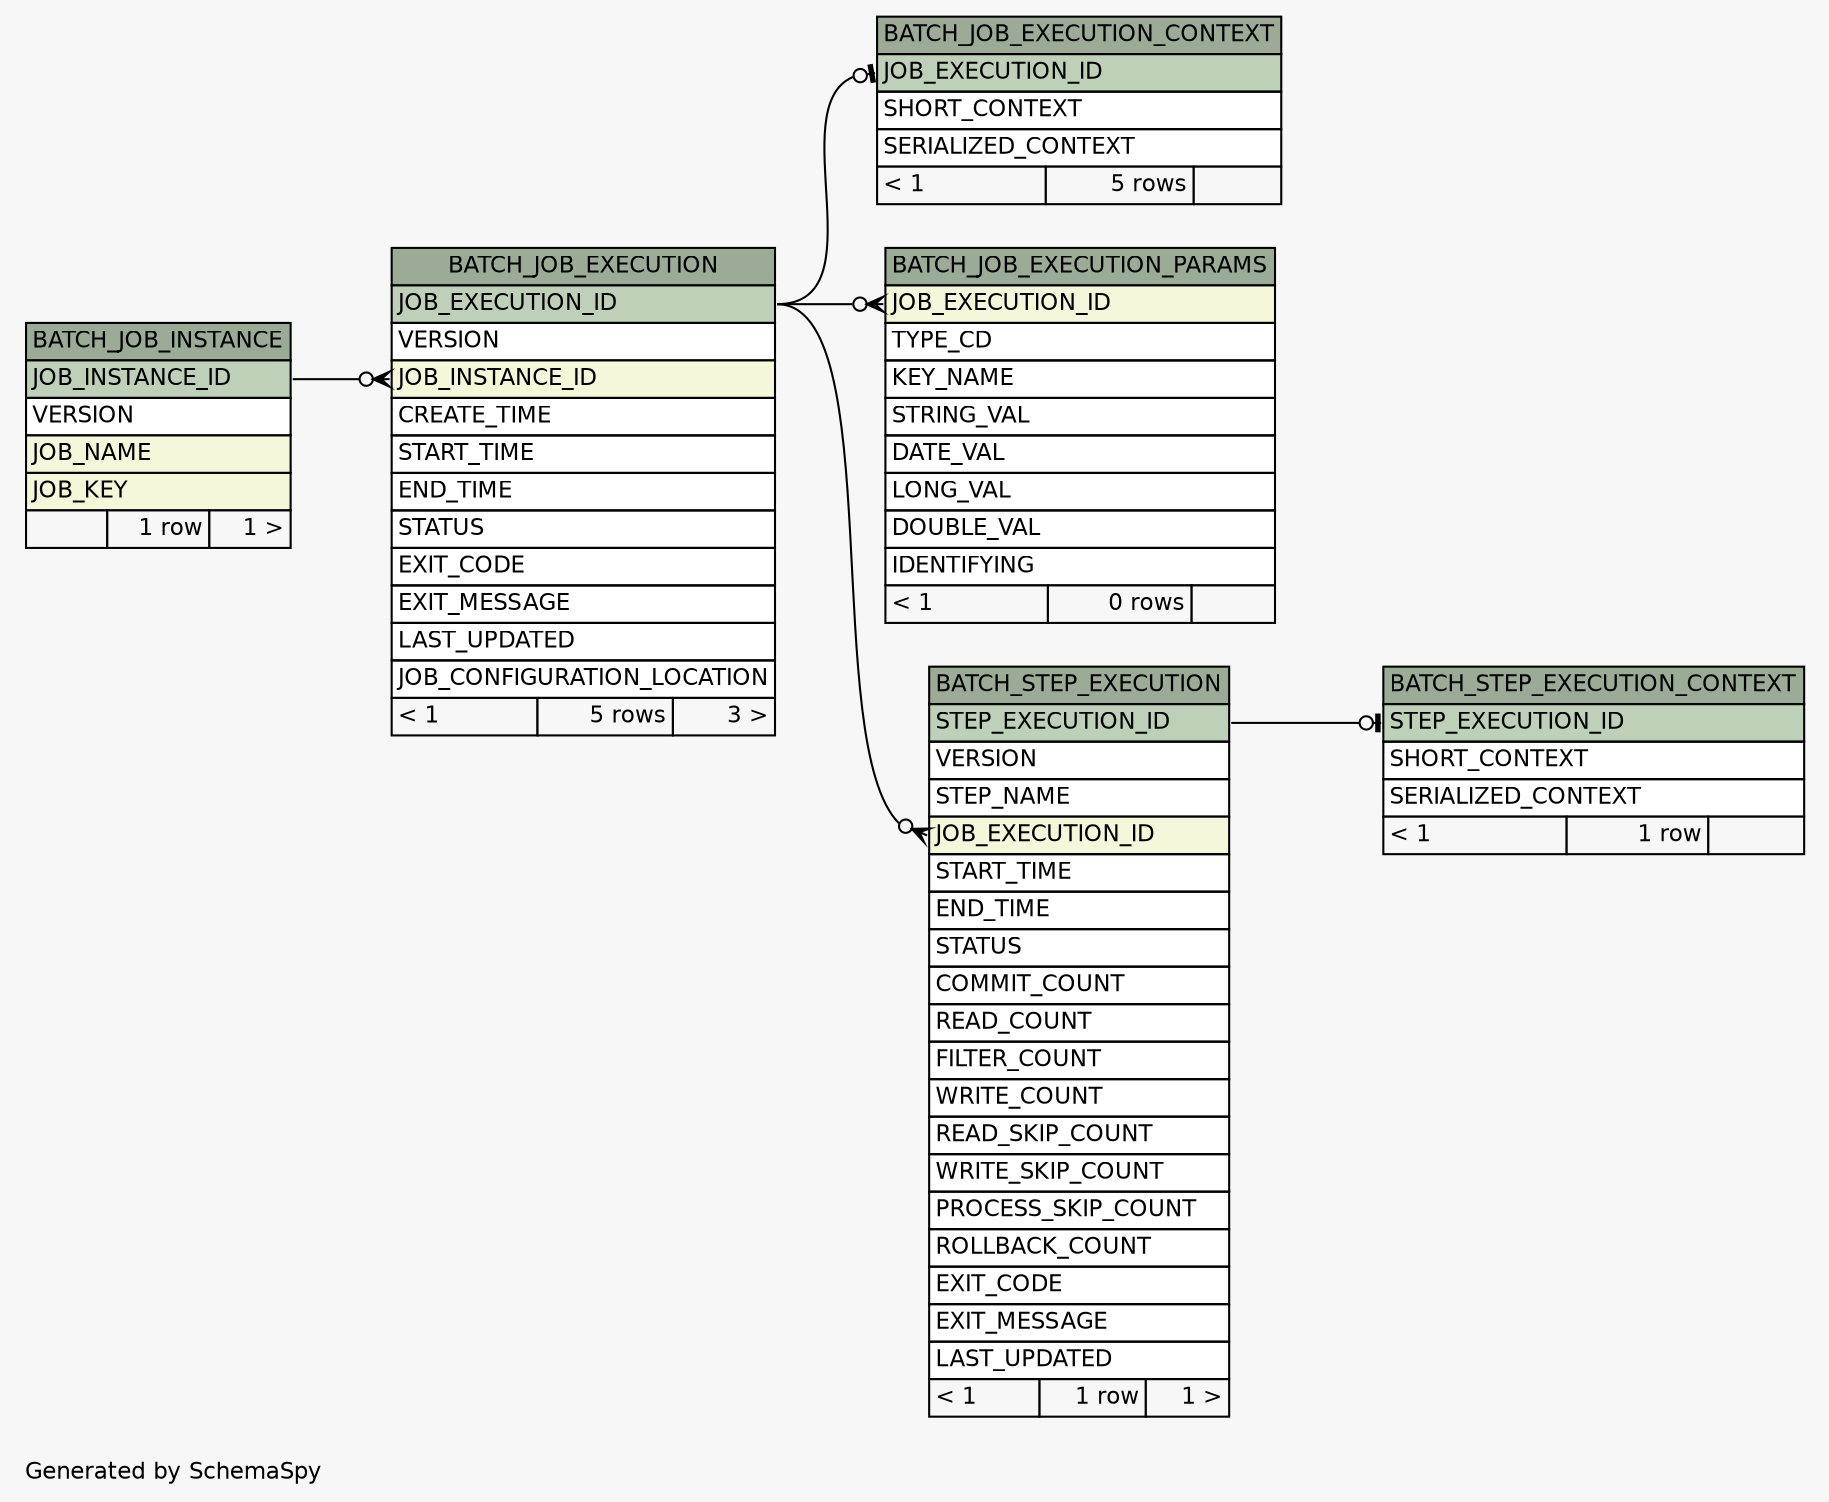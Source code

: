 // dot 2.36.0 on Mac OS X 10.10.2
// SchemaSpy rev 590
digraph "largeRelationshipsDiagram" {
  graph [
    rankdir="RL"
    bgcolor="#f7f7f7"
    label="\nGenerated by SchemaSpy"
    labeljust="l"
    nodesep="0.18"
    ranksep="0.46"
    fontname="Helvetica"
    fontsize="11"
  ];
  node [
    fontname="Helvetica"
    fontsize="11"
    shape="plaintext"
  ];
  edge [
    arrowsize="0.8"
  ];
  "BATCH_JOB_EXECUTION" [
    label=<
    <TABLE BORDER="0" CELLBORDER="1" CELLSPACING="0" BGCOLOR="#ffffff">
      <TR><TD COLSPAN="3" BGCOLOR="#9bab96" ALIGN="CENTER">BATCH_JOB_EXECUTION</TD></TR>
      <TR><TD PORT="JOB_EXECUTION_ID" COLSPAN="3" BGCOLOR="#bed1b8" ALIGN="LEFT">JOB_EXECUTION_ID</TD></TR>
      <TR><TD PORT="VERSION" COLSPAN="3" ALIGN="LEFT">VERSION</TD></TR>
      <TR><TD PORT="JOB_INSTANCE_ID" COLSPAN="3" BGCOLOR="#f4f7da" ALIGN="LEFT">JOB_INSTANCE_ID</TD></TR>
      <TR><TD PORT="CREATE_TIME" COLSPAN="3" ALIGN="LEFT">CREATE_TIME</TD></TR>
      <TR><TD PORT="START_TIME" COLSPAN="3" ALIGN="LEFT">START_TIME</TD></TR>
      <TR><TD PORT="END_TIME" COLSPAN="3" ALIGN="LEFT">END_TIME</TD></TR>
      <TR><TD PORT="STATUS" COLSPAN="3" ALIGN="LEFT">STATUS</TD></TR>
      <TR><TD PORT="EXIT_CODE" COLSPAN="3" ALIGN="LEFT">EXIT_CODE</TD></TR>
      <TR><TD PORT="EXIT_MESSAGE" COLSPAN="3" ALIGN="LEFT">EXIT_MESSAGE</TD></TR>
      <TR><TD PORT="LAST_UPDATED" COLSPAN="3" ALIGN="LEFT">LAST_UPDATED</TD></TR>
      <TR><TD PORT="JOB_CONFIGURATION_LOCATION" COLSPAN="3" ALIGN="LEFT">JOB_CONFIGURATION_LOCATION</TD></TR>
      <TR><TD ALIGN="LEFT" BGCOLOR="#f7f7f7">&lt; 1</TD><TD ALIGN="RIGHT" BGCOLOR="#f7f7f7">5 rows</TD><TD ALIGN="RIGHT" BGCOLOR="#f7f7f7">3 &gt;</TD></TR>
    </TABLE>>
    URL="tables/BATCH_JOB_EXECUTION.html"
    tooltip="BATCH_JOB_EXECUTION"
  ];
  "BATCH_JOB_EXECUTION_CONTEXT" [
    label=<
    <TABLE BORDER="0" CELLBORDER="1" CELLSPACING="0" BGCOLOR="#ffffff">
      <TR><TD COLSPAN="3" BGCOLOR="#9bab96" ALIGN="CENTER">BATCH_JOB_EXECUTION_CONTEXT</TD></TR>
      <TR><TD PORT="JOB_EXECUTION_ID" COLSPAN="3" BGCOLOR="#bed1b8" ALIGN="LEFT">JOB_EXECUTION_ID</TD></TR>
      <TR><TD PORT="SHORT_CONTEXT" COLSPAN="3" ALIGN="LEFT">SHORT_CONTEXT</TD></TR>
      <TR><TD PORT="SERIALIZED_CONTEXT" COLSPAN="3" ALIGN="LEFT">SERIALIZED_CONTEXT</TD></TR>
      <TR><TD ALIGN="LEFT" BGCOLOR="#f7f7f7">&lt; 1</TD><TD ALIGN="RIGHT" BGCOLOR="#f7f7f7">5 rows</TD><TD ALIGN="RIGHT" BGCOLOR="#f7f7f7">  </TD></TR>
    </TABLE>>
    URL="tables/BATCH_JOB_EXECUTION_CONTEXT.html"
    tooltip="BATCH_JOB_EXECUTION_CONTEXT"
  ];
  "BATCH_JOB_EXECUTION_PARAMS" [
    label=<
    <TABLE BORDER="0" CELLBORDER="1" CELLSPACING="0" BGCOLOR="#ffffff">
      <TR><TD COLSPAN="3" BGCOLOR="#9bab96" ALIGN="CENTER">BATCH_JOB_EXECUTION_PARAMS</TD></TR>
      <TR><TD PORT="JOB_EXECUTION_ID" COLSPAN="3" BGCOLOR="#f4f7da" ALIGN="LEFT">JOB_EXECUTION_ID</TD></TR>
      <TR><TD PORT="TYPE_CD" COLSPAN="3" ALIGN="LEFT">TYPE_CD</TD></TR>
      <TR><TD PORT="KEY_NAME" COLSPAN="3" ALIGN="LEFT">KEY_NAME</TD></TR>
      <TR><TD PORT="STRING_VAL" COLSPAN="3" ALIGN="LEFT">STRING_VAL</TD></TR>
      <TR><TD PORT="DATE_VAL" COLSPAN="3" ALIGN="LEFT">DATE_VAL</TD></TR>
      <TR><TD PORT="LONG_VAL" COLSPAN="3" ALIGN="LEFT">LONG_VAL</TD></TR>
      <TR><TD PORT="DOUBLE_VAL" COLSPAN="3" ALIGN="LEFT">DOUBLE_VAL</TD></TR>
      <TR><TD PORT="IDENTIFYING" COLSPAN="3" ALIGN="LEFT">IDENTIFYING</TD></TR>
      <TR><TD ALIGN="LEFT" BGCOLOR="#f7f7f7">&lt; 1</TD><TD ALIGN="RIGHT" BGCOLOR="#f7f7f7">0 rows</TD><TD ALIGN="RIGHT" BGCOLOR="#f7f7f7">  </TD></TR>
    </TABLE>>
    URL="tables/BATCH_JOB_EXECUTION_PARAMS.html"
    tooltip="BATCH_JOB_EXECUTION_PARAMS"
  ];
  "BATCH_JOB_INSTANCE" [
    label=<
    <TABLE BORDER="0" CELLBORDER="1" CELLSPACING="0" BGCOLOR="#ffffff">
      <TR><TD COLSPAN="3" BGCOLOR="#9bab96" ALIGN="CENTER">BATCH_JOB_INSTANCE</TD></TR>
      <TR><TD PORT="JOB_INSTANCE_ID" COLSPAN="3" BGCOLOR="#bed1b8" ALIGN="LEFT">JOB_INSTANCE_ID</TD></TR>
      <TR><TD PORT="VERSION" COLSPAN="3" ALIGN="LEFT">VERSION</TD></TR>
      <TR><TD PORT="JOB_NAME" COLSPAN="3" BGCOLOR="#f4f7da" ALIGN="LEFT">JOB_NAME</TD></TR>
      <TR><TD PORT="JOB_KEY" COLSPAN="3" BGCOLOR="#f4f7da" ALIGN="LEFT">JOB_KEY</TD></TR>
      <TR><TD ALIGN="LEFT" BGCOLOR="#f7f7f7">  </TD><TD ALIGN="RIGHT" BGCOLOR="#f7f7f7">1 row</TD><TD ALIGN="RIGHT" BGCOLOR="#f7f7f7">1 &gt;</TD></TR>
    </TABLE>>
    URL="tables/BATCH_JOB_INSTANCE.html"
    tooltip="BATCH_JOB_INSTANCE"
  ];
  "BATCH_STEP_EXECUTION" [
    label=<
    <TABLE BORDER="0" CELLBORDER="1" CELLSPACING="0" BGCOLOR="#ffffff">
      <TR><TD COLSPAN="3" BGCOLOR="#9bab96" ALIGN="CENTER">BATCH_STEP_EXECUTION</TD></TR>
      <TR><TD PORT="STEP_EXECUTION_ID" COLSPAN="3" BGCOLOR="#bed1b8" ALIGN="LEFT">STEP_EXECUTION_ID</TD></TR>
      <TR><TD PORT="VERSION" COLSPAN="3" ALIGN="LEFT">VERSION</TD></TR>
      <TR><TD PORT="STEP_NAME" COLSPAN="3" ALIGN="LEFT">STEP_NAME</TD></TR>
      <TR><TD PORT="JOB_EXECUTION_ID" COLSPAN="3" BGCOLOR="#f4f7da" ALIGN="LEFT">JOB_EXECUTION_ID</TD></TR>
      <TR><TD PORT="START_TIME" COLSPAN="3" ALIGN="LEFT">START_TIME</TD></TR>
      <TR><TD PORT="END_TIME" COLSPAN="3" ALIGN="LEFT">END_TIME</TD></TR>
      <TR><TD PORT="STATUS" COLSPAN="3" ALIGN="LEFT">STATUS</TD></TR>
      <TR><TD PORT="COMMIT_COUNT" COLSPAN="3" ALIGN="LEFT">COMMIT_COUNT</TD></TR>
      <TR><TD PORT="READ_COUNT" COLSPAN="3" ALIGN="LEFT">READ_COUNT</TD></TR>
      <TR><TD PORT="FILTER_COUNT" COLSPAN="3" ALIGN="LEFT">FILTER_COUNT</TD></TR>
      <TR><TD PORT="WRITE_COUNT" COLSPAN="3" ALIGN="LEFT">WRITE_COUNT</TD></TR>
      <TR><TD PORT="READ_SKIP_COUNT" COLSPAN="3" ALIGN="LEFT">READ_SKIP_COUNT</TD></TR>
      <TR><TD PORT="WRITE_SKIP_COUNT" COLSPAN="3" ALIGN="LEFT">WRITE_SKIP_COUNT</TD></TR>
      <TR><TD PORT="PROCESS_SKIP_COUNT" COLSPAN="3" ALIGN="LEFT">PROCESS_SKIP_COUNT</TD></TR>
      <TR><TD PORT="ROLLBACK_COUNT" COLSPAN="3" ALIGN="LEFT">ROLLBACK_COUNT</TD></TR>
      <TR><TD PORT="EXIT_CODE" COLSPAN="3" ALIGN="LEFT">EXIT_CODE</TD></TR>
      <TR><TD PORT="EXIT_MESSAGE" COLSPAN="3" ALIGN="LEFT">EXIT_MESSAGE</TD></TR>
      <TR><TD PORT="LAST_UPDATED" COLSPAN="3" ALIGN="LEFT">LAST_UPDATED</TD></TR>
      <TR><TD ALIGN="LEFT" BGCOLOR="#f7f7f7">&lt; 1</TD><TD ALIGN="RIGHT" BGCOLOR="#f7f7f7">1 row</TD><TD ALIGN="RIGHT" BGCOLOR="#f7f7f7">1 &gt;</TD></TR>
    </TABLE>>
    URL="tables/BATCH_STEP_EXECUTION.html"
    tooltip="BATCH_STEP_EXECUTION"
  ];
  "BATCH_STEP_EXECUTION_CONTEXT" [
    label=<
    <TABLE BORDER="0" CELLBORDER="1" CELLSPACING="0" BGCOLOR="#ffffff">
      <TR><TD COLSPAN="3" BGCOLOR="#9bab96" ALIGN="CENTER">BATCH_STEP_EXECUTION_CONTEXT</TD></TR>
      <TR><TD PORT="STEP_EXECUTION_ID" COLSPAN="3" BGCOLOR="#bed1b8" ALIGN="LEFT">STEP_EXECUTION_ID</TD></TR>
      <TR><TD PORT="SHORT_CONTEXT" COLSPAN="3" ALIGN="LEFT">SHORT_CONTEXT</TD></TR>
      <TR><TD PORT="SERIALIZED_CONTEXT" COLSPAN="3" ALIGN="LEFT">SERIALIZED_CONTEXT</TD></TR>
      <TR><TD ALIGN="LEFT" BGCOLOR="#f7f7f7">&lt; 1</TD><TD ALIGN="RIGHT" BGCOLOR="#f7f7f7">1 row</TD><TD ALIGN="RIGHT" BGCOLOR="#f7f7f7">  </TD></TR>
    </TABLE>>
    URL="tables/BATCH_STEP_EXECUTION_CONTEXT.html"
    tooltip="BATCH_STEP_EXECUTION_CONTEXT"
  ];
  "BATCH_JOB_EXECUTION":"JOB_INSTANCE_ID":w -> "BATCH_JOB_INSTANCE":"JOB_INSTANCE_ID":e [arrowhead=none dir=back arrowtail=crowodot];
  "BATCH_JOB_EXECUTION_CONTEXT":"JOB_EXECUTION_ID":w -> "BATCH_JOB_EXECUTION":"JOB_EXECUTION_ID":e [arrowhead=none dir=back arrowtail=teeodot];
  "BATCH_JOB_EXECUTION_PARAMS":"JOB_EXECUTION_ID":w -> "BATCH_JOB_EXECUTION":"JOB_EXECUTION_ID":e [arrowhead=none dir=back arrowtail=crowodot];
  "BATCH_STEP_EXECUTION":"JOB_EXECUTION_ID":w -> "BATCH_JOB_EXECUTION":"JOB_EXECUTION_ID":e [arrowhead=none dir=back arrowtail=crowodot];
  "BATCH_STEP_EXECUTION_CONTEXT":"STEP_EXECUTION_ID":w -> "BATCH_STEP_EXECUTION":"STEP_EXECUTION_ID":e [arrowhead=none dir=back arrowtail=teeodot];
}
